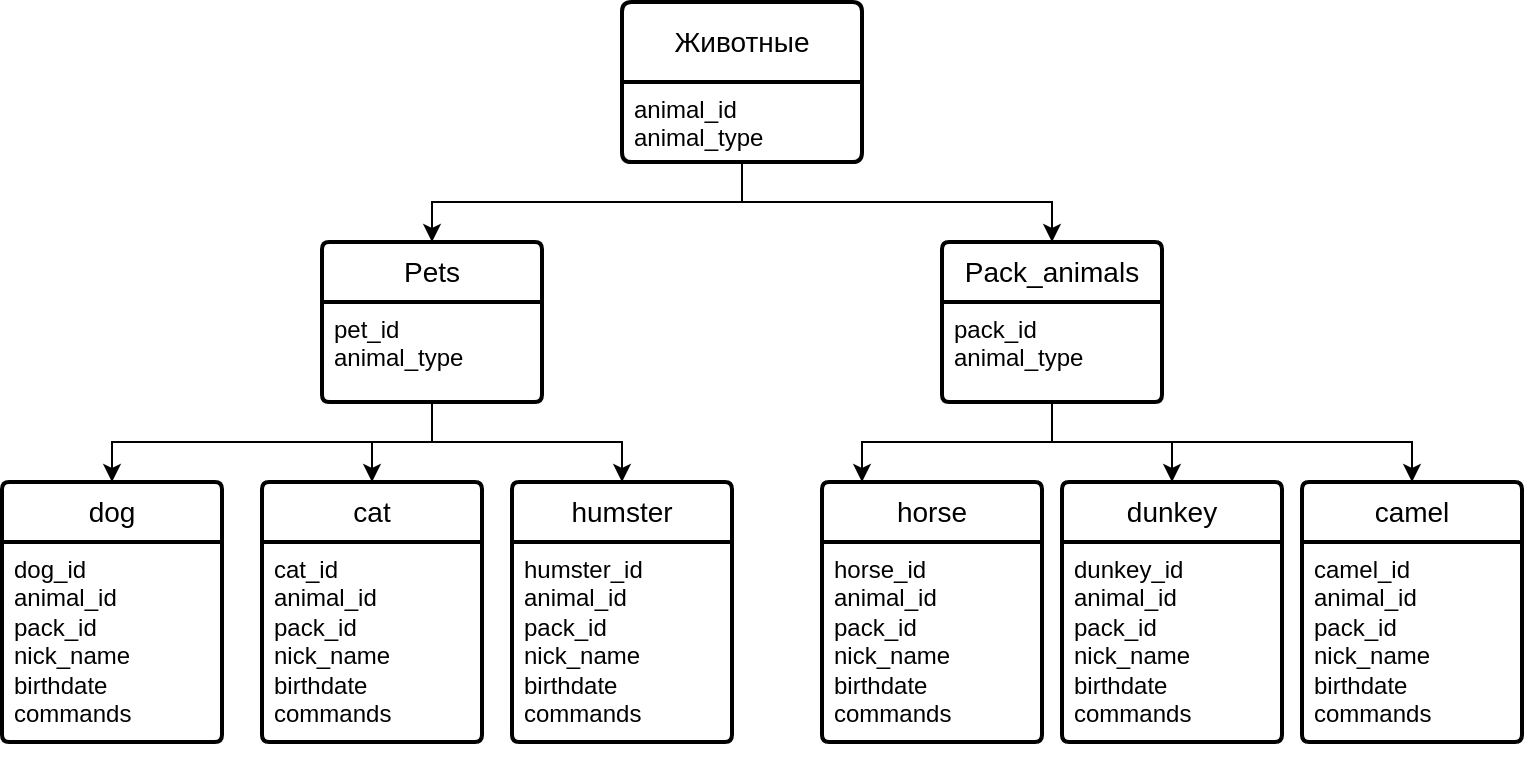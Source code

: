 <mxfile version="23.0.1" type="device">
  <diagram name="Page-1" id="N0T8vZy-MXr4tqST6o47">
    <mxGraphModel dx="922" dy="462" grid="1" gridSize="10" guides="1" tooltips="1" connect="1" arrows="1" fold="1" page="1" pageScale="1" pageWidth="850" pageHeight="1100" math="0" shadow="0">
      <root>
        <mxCell id="0" />
        <mxCell id="1" parent="0" />
        <mxCell id="ZOzgXtyT-3sMTBqwCqoN-1" value="Животные" style="swimlane;childLayout=stackLayout;horizontal=1;startSize=40;horizontalStack=0;rounded=1;fontSize=14;fontStyle=0;strokeWidth=2;resizeParent=0;resizeLast=1;shadow=0;dashed=0;align=center;arcSize=4;whiteSpace=wrap;html=1;" parent="1" vertex="1">
          <mxGeometry x="355" y="40" width="120" height="80" as="geometry" />
        </mxCell>
        <mxCell id="ZOzgXtyT-3sMTBqwCqoN-2" value="animal_id&lt;br&gt;animal_type" style="align=left;strokeColor=none;fillColor=none;spacingLeft=4;fontSize=12;verticalAlign=top;resizable=0;rotatable=0;part=1;html=1;" parent="ZOzgXtyT-3sMTBqwCqoN-1" vertex="1">
          <mxGeometry y="40" width="120" height="40" as="geometry" />
        </mxCell>
        <mxCell id="ZOzgXtyT-3sMTBqwCqoN-9" style="edgeStyle=orthogonalEdgeStyle;rounded=0;orthogonalLoop=1;jettySize=auto;html=1;exitX=0.5;exitY=1;exitDx=0;exitDy=0;" parent="ZOzgXtyT-3sMTBqwCqoN-1" source="ZOzgXtyT-3sMTBqwCqoN-2" target="ZOzgXtyT-3sMTBqwCqoN-2" edge="1">
          <mxGeometry relative="1" as="geometry" />
        </mxCell>
        <mxCell id="ZOzgXtyT-3sMTBqwCqoN-3" value="Pack_animals" style="swimlane;childLayout=stackLayout;horizontal=1;startSize=30;horizontalStack=0;rounded=1;fontSize=14;fontStyle=0;strokeWidth=2;resizeParent=0;resizeLast=1;shadow=0;dashed=0;align=center;arcSize=4;whiteSpace=wrap;html=1;" parent="1" vertex="1">
          <mxGeometry x="515" y="160" width="110" height="80" as="geometry" />
        </mxCell>
        <mxCell id="ZOzgXtyT-3sMTBqwCqoN-4" value="pack_id&lt;br&gt;animal_type" style="align=left;strokeColor=none;fillColor=none;spacingLeft=4;fontSize=12;verticalAlign=top;resizable=0;rotatable=0;part=1;html=1;" parent="ZOzgXtyT-3sMTBqwCqoN-3" vertex="1">
          <mxGeometry y="30" width="110" height="50" as="geometry" />
        </mxCell>
        <mxCell id="ZOzgXtyT-3sMTBqwCqoN-5" value="Pets" style="swimlane;childLayout=stackLayout;horizontal=1;startSize=30;horizontalStack=0;rounded=1;fontSize=14;fontStyle=0;strokeWidth=2;resizeParent=0;resizeLast=1;shadow=0;dashed=0;align=center;arcSize=4;whiteSpace=wrap;html=1;" parent="1" vertex="1">
          <mxGeometry x="205" y="160" width="110" height="80" as="geometry" />
        </mxCell>
        <mxCell id="ZOzgXtyT-3sMTBqwCqoN-6" value="pet_id&lt;br&gt;animal_type" style="align=left;strokeColor=none;fillColor=none;spacingLeft=4;fontSize=12;verticalAlign=top;resizable=0;rotatable=0;part=1;html=1;" parent="ZOzgXtyT-3sMTBqwCqoN-5" vertex="1">
          <mxGeometry y="30" width="110" height="50" as="geometry" />
        </mxCell>
        <mxCell id="ZOzgXtyT-3sMTBqwCqoN-15" value="horse" style="swimlane;childLayout=stackLayout;horizontal=1;startSize=30;horizontalStack=0;rounded=1;fontSize=14;fontStyle=0;strokeWidth=2;resizeParent=0;resizeLast=1;shadow=0;dashed=0;align=center;arcSize=4;whiteSpace=wrap;html=1;" parent="1" vertex="1">
          <mxGeometry x="455" y="280" width="110" height="130" as="geometry" />
        </mxCell>
        <mxCell id="ZOzgXtyT-3sMTBqwCqoN-16" value="&lt;div&gt;horse_id&lt;/div&gt;&lt;div&gt;animal_id&lt;br&gt;&lt;/div&gt;&lt;div&gt;pack_id&lt;br&gt;&lt;/div&gt;&lt;div&gt;nick_name&lt;/div&gt;&lt;div&gt;birthdate&lt;/div&gt;&lt;div&gt;commands&lt;br&gt;&lt;/div&gt;" style="align=left;strokeColor=none;fillColor=none;spacingLeft=4;fontSize=12;verticalAlign=top;resizable=0;rotatable=0;part=1;html=1;" parent="ZOzgXtyT-3sMTBqwCqoN-15" vertex="1">
          <mxGeometry y="30" width="110" height="100" as="geometry" />
        </mxCell>
        <mxCell id="ZOzgXtyT-3sMTBqwCqoN-19" value="dunkey" style="swimlane;childLayout=stackLayout;horizontal=1;startSize=30;horizontalStack=0;rounded=1;fontSize=14;fontStyle=0;strokeWidth=2;resizeParent=0;resizeLast=1;shadow=0;dashed=0;align=center;arcSize=4;whiteSpace=wrap;html=1;" parent="1" vertex="1">
          <mxGeometry x="575" y="280" width="110" height="130" as="geometry" />
        </mxCell>
        <mxCell id="ZOzgXtyT-3sMTBqwCqoN-20" value="&lt;div&gt;dunkey_id&lt;/div&gt;&lt;div&gt;animal_id&lt;br&gt;&lt;/div&gt;&lt;div&gt;pack_id&lt;br&gt;&lt;/div&gt;&lt;div&gt;nick_name&lt;/div&gt;&lt;div&gt;birthdate&lt;/div&gt;&lt;div&gt;commands&lt;br&gt;&lt;/div&gt;" style="align=left;strokeColor=none;fillColor=none;spacingLeft=4;fontSize=12;verticalAlign=top;resizable=0;rotatable=0;part=1;html=1;" parent="ZOzgXtyT-3sMTBqwCqoN-19" vertex="1">
          <mxGeometry y="30" width="110" height="100" as="geometry" />
        </mxCell>
        <mxCell id="ZOzgXtyT-3sMTBqwCqoN-21" value="camel" style="swimlane;childLayout=stackLayout;horizontal=1;startSize=30;horizontalStack=0;rounded=1;fontSize=14;fontStyle=0;strokeWidth=2;resizeParent=0;resizeLast=1;shadow=0;dashed=0;align=center;arcSize=4;whiteSpace=wrap;html=1;" parent="1" vertex="1">
          <mxGeometry x="695" y="280" width="110" height="130" as="geometry" />
        </mxCell>
        <mxCell id="ZOzgXtyT-3sMTBqwCqoN-22" value="&lt;div&gt;camel_id&lt;/div&gt;&lt;div&gt;animal_id&lt;br&gt;&lt;/div&gt;&lt;div&gt;pack_id&lt;br&gt;&lt;/div&gt;&lt;div&gt;nick_name&lt;/div&gt;&lt;div&gt;birthdate&lt;/div&gt;&lt;div&gt;commands&lt;br&gt;&lt;/div&gt;" style="align=left;strokeColor=none;fillColor=none;spacingLeft=4;fontSize=12;verticalAlign=top;resizable=0;rotatable=0;part=1;html=1;" parent="ZOzgXtyT-3sMTBqwCqoN-21" vertex="1">
          <mxGeometry y="30" width="110" height="100" as="geometry" />
        </mxCell>
        <mxCell id="ZOzgXtyT-3sMTBqwCqoN-26" style="edgeStyle=orthogonalEdgeStyle;rounded=0;orthogonalLoop=1;jettySize=auto;html=1;" parent="1" source="ZOzgXtyT-3sMTBqwCqoN-4" target="ZOzgXtyT-3sMTBqwCqoN-15" edge="1">
          <mxGeometry relative="1" as="geometry">
            <Array as="points">
              <mxPoint x="570" y="260" />
              <mxPoint x="475" y="260" />
            </Array>
          </mxGeometry>
        </mxCell>
        <mxCell id="ZOzgXtyT-3sMTBqwCqoN-29" value="dog" style="swimlane;childLayout=stackLayout;horizontal=1;startSize=30;horizontalStack=0;rounded=1;fontSize=14;fontStyle=0;strokeWidth=2;resizeParent=0;resizeLast=1;shadow=0;dashed=0;align=center;arcSize=4;whiteSpace=wrap;html=1;" parent="1" vertex="1">
          <mxGeometry x="45" y="280" width="110" height="130" as="geometry" />
        </mxCell>
        <mxCell id="ZOzgXtyT-3sMTBqwCqoN-30" value="&lt;div&gt;dog_id&lt;/div&gt;&lt;div&gt;animal_id&lt;br&gt;&lt;/div&gt;&lt;div&gt;pack_id&lt;br&gt;&lt;/div&gt;&lt;div&gt;nick_name&lt;/div&gt;&lt;div&gt;birthdate&lt;/div&gt;&lt;div&gt;commands&lt;br&gt;&lt;/div&gt;" style="align=left;strokeColor=none;fillColor=none;spacingLeft=4;fontSize=12;verticalAlign=top;resizable=0;rotatable=0;part=1;html=1;" parent="ZOzgXtyT-3sMTBqwCqoN-29" vertex="1">
          <mxGeometry y="30" width="110" height="100" as="geometry" />
        </mxCell>
        <mxCell id="ZOzgXtyT-3sMTBqwCqoN-31" value="cat" style="swimlane;childLayout=stackLayout;horizontal=1;startSize=30;horizontalStack=0;rounded=1;fontSize=14;fontStyle=0;strokeWidth=2;resizeParent=0;resizeLast=1;shadow=0;dashed=0;align=center;arcSize=4;whiteSpace=wrap;html=1;" parent="1" vertex="1">
          <mxGeometry x="175" y="280" width="110" height="130" as="geometry" />
        </mxCell>
        <mxCell id="ZOzgXtyT-3sMTBqwCqoN-32" value="&lt;div&gt;cat_id&lt;/div&gt;&lt;div&gt;animal_id&lt;br&gt;&lt;/div&gt;&lt;div&gt;pack_id&lt;br&gt;&lt;/div&gt;&lt;div&gt;nick_name&lt;/div&gt;&lt;div&gt;birthdate&lt;/div&gt;&lt;div&gt;commands&lt;br&gt;&lt;/div&gt;" style="align=left;strokeColor=none;fillColor=none;spacingLeft=4;fontSize=12;verticalAlign=top;resizable=0;rotatable=0;part=1;html=1;" parent="ZOzgXtyT-3sMTBqwCqoN-31" vertex="1">
          <mxGeometry y="30" width="110" height="100" as="geometry" />
        </mxCell>
        <mxCell id="ZOzgXtyT-3sMTBqwCqoN-33" value="humster" style="swimlane;childLayout=stackLayout;horizontal=1;startSize=30;horizontalStack=0;rounded=1;fontSize=14;fontStyle=0;strokeWidth=2;resizeParent=0;resizeLast=1;shadow=0;dashed=0;align=center;arcSize=4;whiteSpace=wrap;html=1;" parent="1" vertex="1">
          <mxGeometry x="300" y="280" width="110" height="130" as="geometry" />
        </mxCell>
        <mxCell id="ZOzgXtyT-3sMTBqwCqoN-34" value="&lt;div&gt;humster_id&lt;/div&gt;&lt;div&gt;animal_id&lt;br&gt;&lt;/div&gt;&lt;div&gt;pack_id&lt;br&gt;&lt;/div&gt;&lt;div&gt;nick_name&lt;/div&gt;&lt;div&gt;birthdate&lt;/div&gt;&lt;div&gt;commands&lt;br&gt;&lt;/div&gt;&amp;nbsp;" style="align=left;strokeColor=none;fillColor=none;spacingLeft=4;fontSize=12;verticalAlign=top;resizable=0;rotatable=0;part=1;html=1;" parent="ZOzgXtyT-3sMTBqwCqoN-33" vertex="1">
          <mxGeometry y="30" width="110" height="100" as="geometry" />
        </mxCell>
        <mxCell id="ZOzgXtyT-3sMTBqwCqoN-35" style="edgeStyle=orthogonalEdgeStyle;rounded=0;orthogonalLoop=1;jettySize=auto;html=1;entryX=0.5;entryY=0;entryDx=0;entryDy=0;" parent="1" source="ZOzgXtyT-3sMTBqwCqoN-4" target="ZOzgXtyT-3sMTBqwCqoN-19" edge="1">
          <mxGeometry relative="1" as="geometry" />
        </mxCell>
        <mxCell id="ZOzgXtyT-3sMTBqwCqoN-36" style="edgeStyle=orthogonalEdgeStyle;rounded=0;orthogonalLoop=1;jettySize=auto;html=1;entryX=0.5;entryY=0;entryDx=0;entryDy=0;" parent="1" source="ZOzgXtyT-3sMTBqwCqoN-4" target="ZOzgXtyT-3sMTBqwCqoN-21" edge="1">
          <mxGeometry relative="1" as="geometry">
            <Array as="points">
              <mxPoint x="570" y="260" />
              <mxPoint x="750" y="260" />
            </Array>
          </mxGeometry>
        </mxCell>
        <mxCell id="ZOzgXtyT-3sMTBqwCqoN-39" style="edgeStyle=orthogonalEdgeStyle;rounded=0;orthogonalLoop=1;jettySize=auto;html=1;entryX=0.5;entryY=0;entryDx=0;entryDy=0;" parent="1" source="ZOzgXtyT-3sMTBqwCqoN-6" target="ZOzgXtyT-3sMTBqwCqoN-31" edge="1">
          <mxGeometry relative="1" as="geometry" />
        </mxCell>
        <mxCell id="ZOzgXtyT-3sMTBqwCqoN-40" style="edgeStyle=orthogonalEdgeStyle;rounded=0;orthogonalLoop=1;jettySize=auto;html=1;entryX=0.5;entryY=0;entryDx=0;entryDy=0;" parent="1" source="ZOzgXtyT-3sMTBqwCqoN-6" target="ZOzgXtyT-3sMTBqwCqoN-33" edge="1">
          <mxGeometry relative="1" as="geometry" />
        </mxCell>
        <mxCell id="ZOzgXtyT-3sMTBqwCqoN-41" style="edgeStyle=orthogonalEdgeStyle;rounded=0;orthogonalLoop=1;jettySize=auto;html=1;" parent="1" source="ZOzgXtyT-3sMTBqwCqoN-6" target="ZOzgXtyT-3sMTBqwCqoN-29" edge="1">
          <mxGeometry relative="1" as="geometry">
            <Array as="points">
              <mxPoint x="260" y="260" />
              <mxPoint x="100" y="260" />
            </Array>
          </mxGeometry>
        </mxCell>
        <mxCell id="ZOzgXtyT-3sMTBqwCqoN-42" style="edgeStyle=orthogonalEdgeStyle;rounded=0;orthogonalLoop=1;jettySize=auto;html=1;entryX=0.5;entryY=0;entryDx=0;entryDy=0;" parent="1" source="ZOzgXtyT-3sMTBqwCqoN-2" target="ZOzgXtyT-3sMTBqwCqoN-5" edge="1">
          <mxGeometry relative="1" as="geometry">
            <Array as="points">
              <mxPoint x="415" y="140" />
              <mxPoint x="260" y="140" />
            </Array>
          </mxGeometry>
        </mxCell>
        <mxCell id="jBiLnDK-GBJiZGdk9FQ8-1" style="edgeStyle=orthogonalEdgeStyle;rounded=0;orthogonalLoop=1;jettySize=auto;html=1;entryX=0.5;entryY=0;entryDx=0;entryDy=0;" parent="1" source="ZOzgXtyT-3sMTBqwCqoN-2" target="ZOzgXtyT-3sMTBqwCqoN-3" edge="1">
          <mxGeometry relative="1" as="geometry">
            <Array as="points">
              <mxPoint x="415" y="140" />
              <mxPoint x="570" y="140" />
            </Array>
          </mxGeometry>
        </mxCell>
      </root>
    </mxGraphModel>
  </diagram>
</mxfile>
